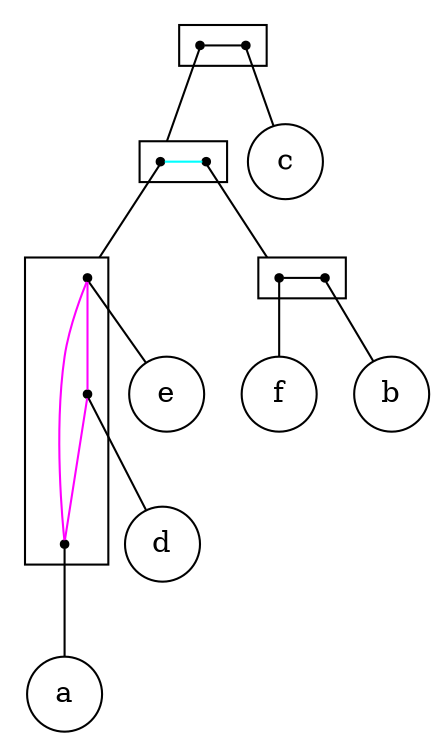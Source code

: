 strict digraph "linear_2-structure" {
compound=true;
fontname=Verdana;
fontsize=12;
newrank=true;
node [shape=circle];
c;
e;
d;
a;
f;
b;
subgraph cluster_abcfed {
rank=same;
node [shape=point];
s_abfed -> s_c  [arrowhead=none, color=black];
}

subgraph cluster_abfed {
rank=same;
node [shape=point];
s_ead -> s_bf  [arrowhead=none, color=cyan];
}

subgraph cluster_ead {
node [shape=point];
s_e -> s_d  [arrowhead=none, color=magenta];
s_e -> s_a  [arrowhead=none, color=magenta];
s_d -> s_a  [arrowhead=none, color=magenta];
}

subgraph cluster_bf {
rank=same;
node [shape=point];
s_f -> s_b  [arrowhead=none, color=black];
}

s_abfed -> s_ead  [arrowhead=none, lhead=cluster_abfed];
s_c -> c  [arrowhead=none];
s_ead -> s_e  [arrowhead=none, lhead=cluster_ead];
s_bf -> s_f  [arrowhead=none, lhead=cluster_bf];
s_e -> e  [arrowhead=none];
s_d -> d  [arrowhead=none];
s_a -> a  [arrowhead=none];
s_f -> f  [arrowhead=none];
s_b -> b  [arrowhead=none];
}
